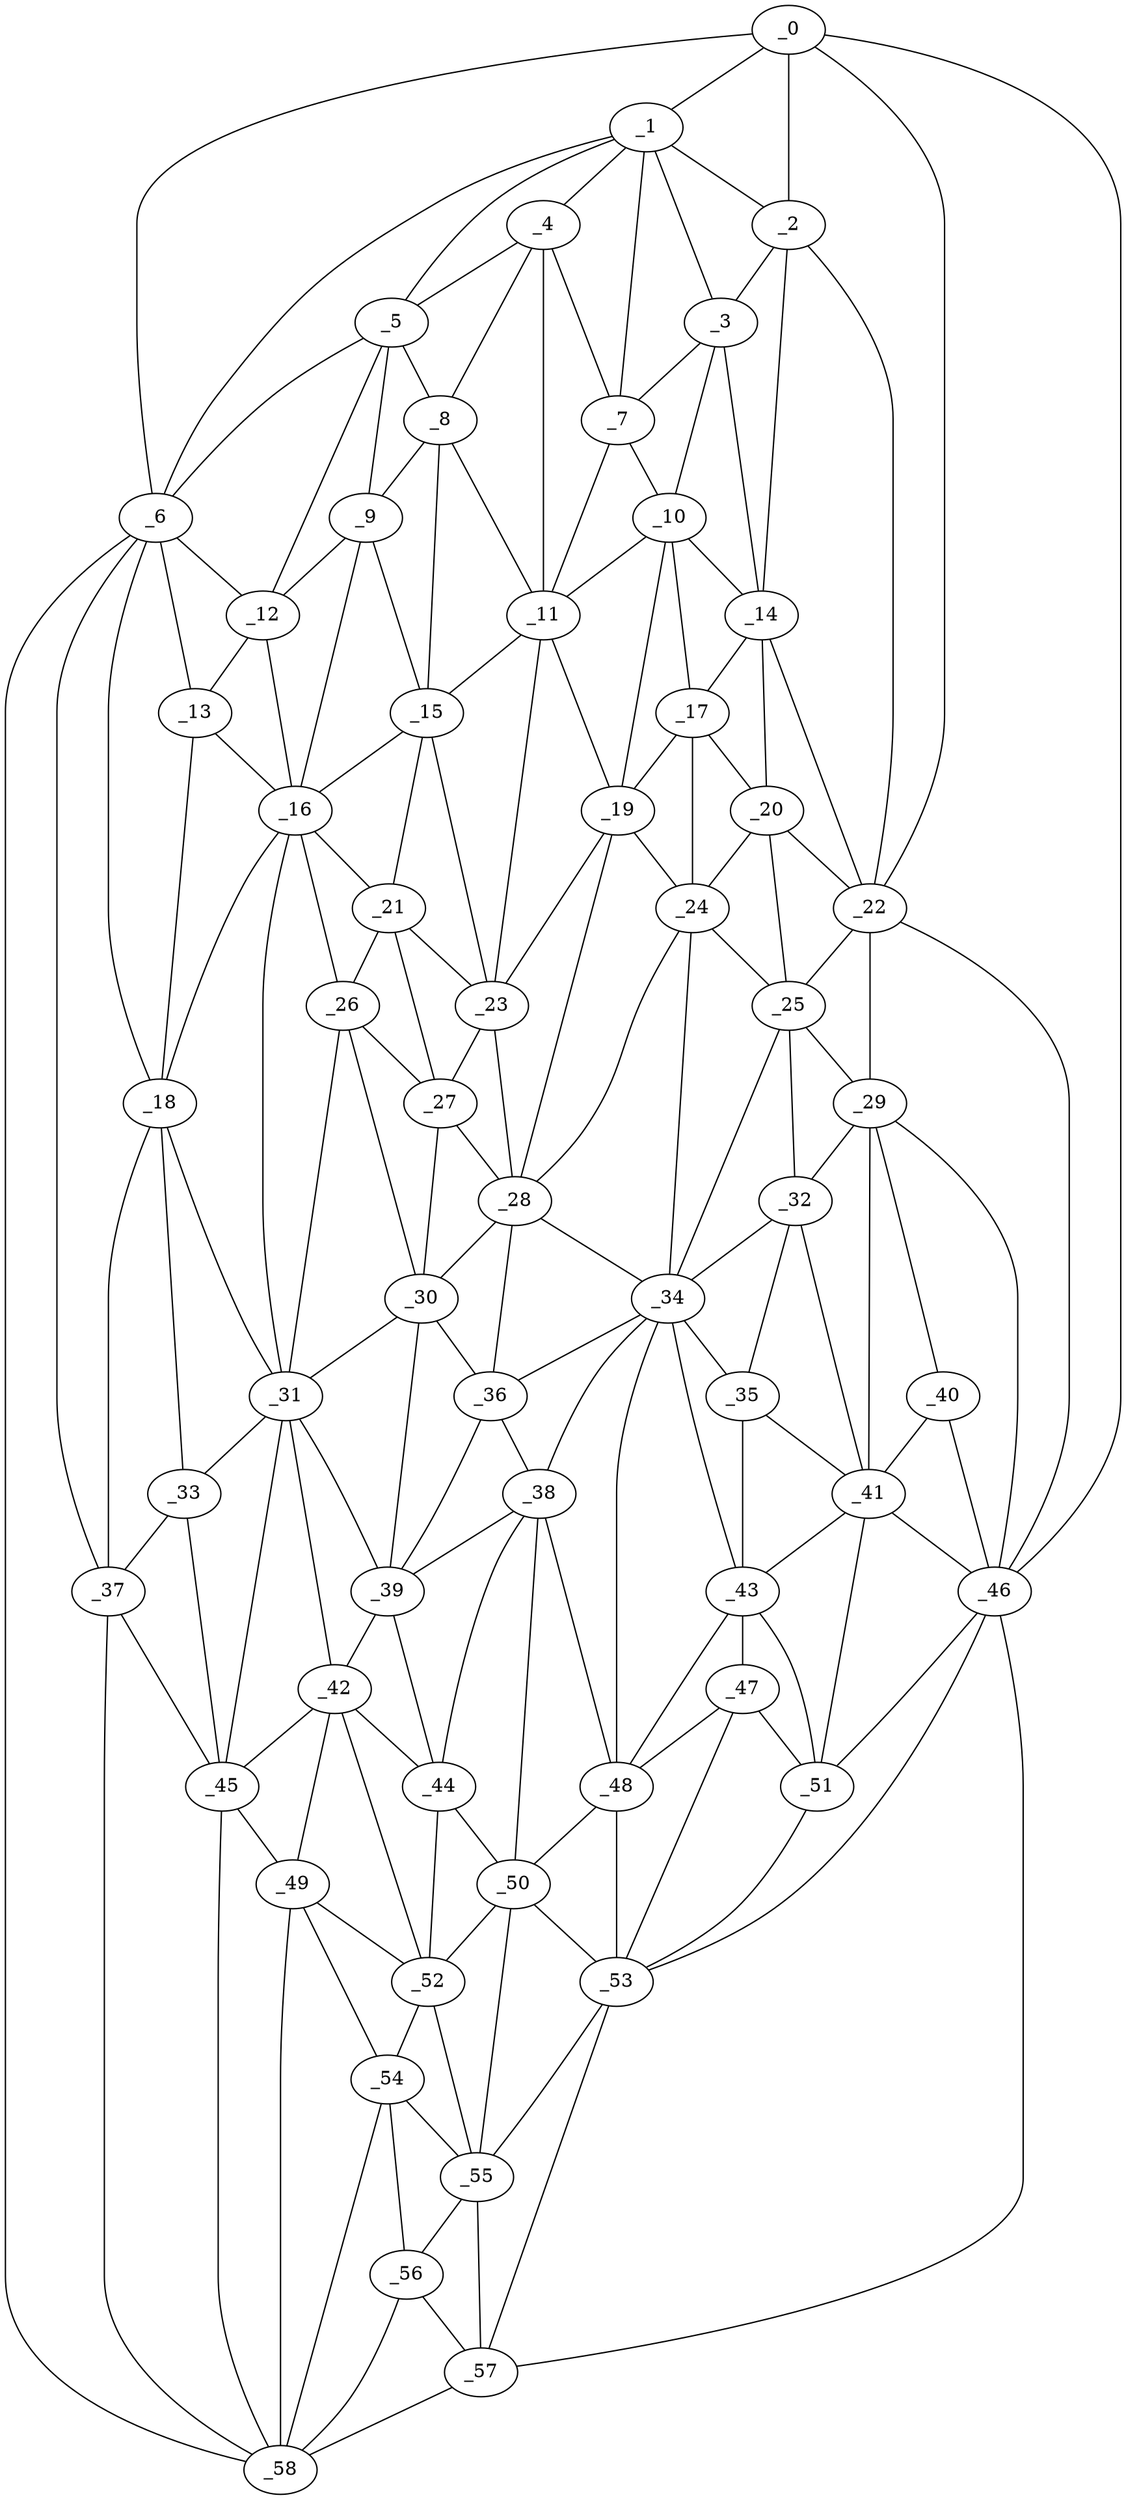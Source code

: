 graph "obj1__260.gxl" {
	_0	 [x=5,
		y=29];
	_1	 [x=18,
		y=54];
	_0 -- _1	 [valence=1];
	_2	 [x=23,
		y=34];
	_0 -- _2	 [valence=2];
	_6	 [x=30,
		y=105];
	_0 -- _6	 [valence=1];
	_22	 [x=55,
		y=29];
	_0 -- _22	 [valence=1];
	_46	 [x=90,
		y=22];
	_0 -- _46	 [valence=1];
	_1 -- _2	 [valence=2];
	_3	 [x=26,
		y=41];
	_1 -- _3	 [valence=1];
	_4	 [x=28,
		y=60];
	_1 -- _4	 [valence=1];
	_5	 [x=29,
		y=77];
	_1 -- _5	 [valence=2];
	_1 -- _6	 [valence=2];
	_7	 [x=32,
		y=53];
	_1 -- _7	 [valence=2];
	_2 -- _3	 [valence=1];
	_14	 [x=39,
		y=34];
	_2 -- _14	 [valence=2];
	_2 -- _22	 [valence=2];
	_3 -- _7	 [valence=2];
	_10	 [x=37,
		y=52];
	_3 -- _10	 [valence=2];
	_3 -- _14	 [valence=1];
	_4 -- _5	 [valence=2];
	_4 -- _7	 [valence=1];
	_8	 [x=35,
		y=70];
	_4 -- _8	 [valence=2];
	_11	 [x=37,
		y=66];
	_4 -- _11	 [valence=1];
	_5 -- _6	 [valence=1];
	_5 -- _8	 [valence=1];
	_9	 [x=36,
		y=74];
	_5 -- _9	 [valence=1];
	_12	 [x=37,
		y=85];
	_5 -- _12	 [valence=1];
	_6 -- _12	 [valence=1];
	_13	 [x=38,
		y=101];
	_6 -- _13	 [valence=2];
	_18	 [x=48,
		y=98];
	_6 -- _18	 [valence=1];
	_37	 [x=78,
		y=99];
	_6 -- _37	 [valence=2];
	_58	 [x=126,
		y=96];
	_6 -- _58	 [valence=1];
	_7 -- _10	 [valence=2];
	_7 -- _11	 [valence=2];
	_8 -- _9	 [valence=2];
	_8 -- _11	 [valence=2];
	_15	 [x=40,
		y=71];
	_8 -- _15	 [valence=2];
	_9 -- _12	 [valence=1];
	_9 -- _15	 [valence=1];
	_16	 [x=44,
		y=85];
	_9 -- _16	 [valence=2];
	_10 -- _11	 [valence=2];
	_10 -- _14	 [valence=2];
	_17	 [x=47,
		y=48];
	_10 -- _17	 [valence=2];
	_19	 [x=51,
		y=56];
	_10 -- _19	 [valence=2];
	_11 -- _15	 [valence=1];
	_11 -- _19	 [valence=1];
	_23	 [x=55,
		y=64];
	_11 -- _23	 [valence=2];
	_12 -- _13	 [valence=2];
	_12 -- _16	 [valence=2];
	_13 -- _16	 [valence=2];
	_13 -- _18	 [valence=2];
	_14 -- _17	 [valence=2];
	_20	 [x=53,
		y=37];
	_14 -- _20	 [valence=2];
	_14 -- _22	 [valence=1];
	_15 -- _16	 [valence=2];
	_21	 [x=53,
		y=70];
	_15 -- _21	 [valence=2];
	_15 -- _23	 [valence=2];
	_16 -- _18	 [valence=2];
	_16 -- _21	 [valence=2];
	_26	 [x=60,
		y=72];
	_16 -- _26	 [valence=2];
	_31	 [x=68,
		y=83];
	_16 -- _31	 [valence=2];
	_17 -- _19	 [valence=1];
	_17 -- _20	 [valence=2];
	_24	 [x=57,
		y=49];
	_17 -- _24	 [valence=2];
	_18 -- _31	 [valence=1];
	_33	 [x=69,
		y=97];
	_18 -- _33	 [valence=1];
	_18 -- _37	 [valence=1];
	_19 -- _23	 [valence=2];
	_19 -- _24	 [valence=2];
	_28	 [x=63,
		y=59];
	_19 -- _28	 [valence=2];
	_20 -- _22	 [valence=2];
	_20 -- _24	 [valence=1];
	_25	 [x=60,
		y=38];
	_20 -- _25	 [valence=2];
	_21 -- _23	 [valence=1];
	_21 -- _26	 [valence=2];
	_27	 [x=61,
		y=68];
	_21 -- _27	 [valence=2];
	_22 -- _25	 [valence=1];
	_29	 [x=66,
		y=28];
	_22 -- _29	 [valence=2];
	_22 -- _46	 [valence=2];
	_23 -- _27	 [valence=2];
	_23 -- _28	 [valence=1];
	_24 -- _25	 [valence=1];
	_24 -- _28	 [valence=2];
	_34	 [x=73,
		y=49];
	_24 -- _34	 [valence=2];
	_25 -- _29	 [valence=2];
	_32	 [x=69,
		y=37];
	_25 -- _32	 [valence=2];
	_25 -- _34	 [valence=2];
	_26 -- _27	 [valence=2];
	_30	 [x=68,
		y=66];
	_26 -- _30	 [valence=2];
	_26 -- _31	 [valence=1];
	_27 -- _28	 [valence=2];
	_27 -- _30	 [valence=1];
	_28 -- _30	 [valence=2];
	_28 -- _34	 [valence=1];
	_36	 [x=75,
		y=64];
	_28 -- _36	 [valence=1];
	_29 -- _32	 [valence=2];
	_40	 [x=81,
		y=26];
	_29 -- _40	 [valence=2];
	_41	 [x=81,
		y=32];
	_29 -- _41	 [valence=1];
	_29 -- _46	 [valence=1];
	_30 -- _31	 [valence=2];
	_30 -- _36	 [valence=2];
	_39	 [x=80,
		y=68];
	_30 -- _39	 [valence=1];
	_31 -- _33	 [valence=2];
	_31 -- _39	 [valence=1];
	_42	 [x=84,
		y=82];
	_31 -- _42	 [valence=2];
	_45	 [x=85,
		y=91];
	_31 -- _45	 [valence=1];
	_32 -- _34	 [valence=2];
	_35	 [x=75,
		y=39];
	_32 -- _35	 [valence=1];
	_32 -- _41	 [valence=2];
	_33 -- _37	 [valence=2];
	_33 -- _45	 [valence=1];
	_34 -- _35	 [valence=2];
	_34 -- _36	 [valence=2];
	_38	 [x=80,
		y=60];
	_34 -- _38	 [valence=1];
	_43	 [x=85,
		y=39];
	_34 -- _43	 [valence=2];
	_48	 [x=92,
		y=51];
	_34 -- _48	 [valence=1];
	_35 -- _41	 [valence=2];
	_35 -- _43	 [valence=1];
	_36 -- _38	 [valence=2];
	_36 -- _39	 [valence=2];
	_37 -- _45	 [valence=1];
	_37 -- _58	 [valence=1];
	_38 -- _39	 [valence=1];
	_44	 [x=85,
		y=68];
	_38 -- _44	 [valence=1];
	_38 -- _48	 [valence=2];
	_50	 [x=95,
		y=58];
	_38 -- _50	 [valence=1];
	_39 -- _42	 [valence=1];
	_39 -- _44	 [valence=2];
	_40 -- _41	 [valence=2];
	_40 -- _46	 [valence=1];
	_41 -- _43	 [valence=2];
	_41 -- _46	 [valence=1];
	_51	 [x=96,
		y=34];
	_41 -- _51	 [valence=1];
	_42 -- _44	 [valence=2];
	_42 -- _45	 [valence=1];
	_49	 [x=94,
		y=85];
	_42 -- _49	 [valence=2];
	_52	 [x=98,
		y=72];
	_42 -- _52	 [valence=2];
	_47	 [x=92,
		y=40];
	_43 -- _47	 [valence=2];
	_43 -- _48	 [valence=1];
	_43 -- _51	 [valence=2];
	_44 -- _50	 [valence=2];
	_44 -- _52	 [valence=2];
	_45 -- _49	 [valence=2];
	_45 -- _58	 [valence=2];
	_46 -- _51	 [valence=2];
	_53	 [x=103,
		y=44];
	_46 -- _53	 [valence=1];
	_57	 [x=125,
		y=74];
	_46 -- _57	 [valence=1];
	_47 -- _48	 [valence=2];
	_47 -- _51	 [valence=2];
	_47 -- _53	 [valence=2];
	_48 -- _50	 [valence=1];
	_48 -- _53	 [valence=1];
	_49 -- _52	 [valence=2];
	_54	 [x=107,
		y=82];
	_49 -- _54	 [valence=2];
	_49 -- _58	 [valence=1];
	_50 -- _52	 [valence=1];
	_50 -- _53	 [valence=2];
	_55	 [x=109,
		y=71];
	_50 -- _55	 [valence=1];
	_51 -- _53	 [valence=2];
	_52 -- _54	 [valence=1];
	_52 -- _55	 [valence=2];
	_53 -- _55	 [valence=1];
	_53 -- _57	 [valence=2];
	_54 -- _55	 [valence=2];
	_56	 [x=120,
		y=83];
	_54 -- _56	 [valence=2];
	_54 -- _58	 [valence=2];
	_55 -- _56	 [valence=2];
	_55 -- _57	 [valence=2];
	_56 -- _57	 [valence=2];
	_56 -- _58	 [valence=2];
	_57 -- _58	 [valence=1];
}

